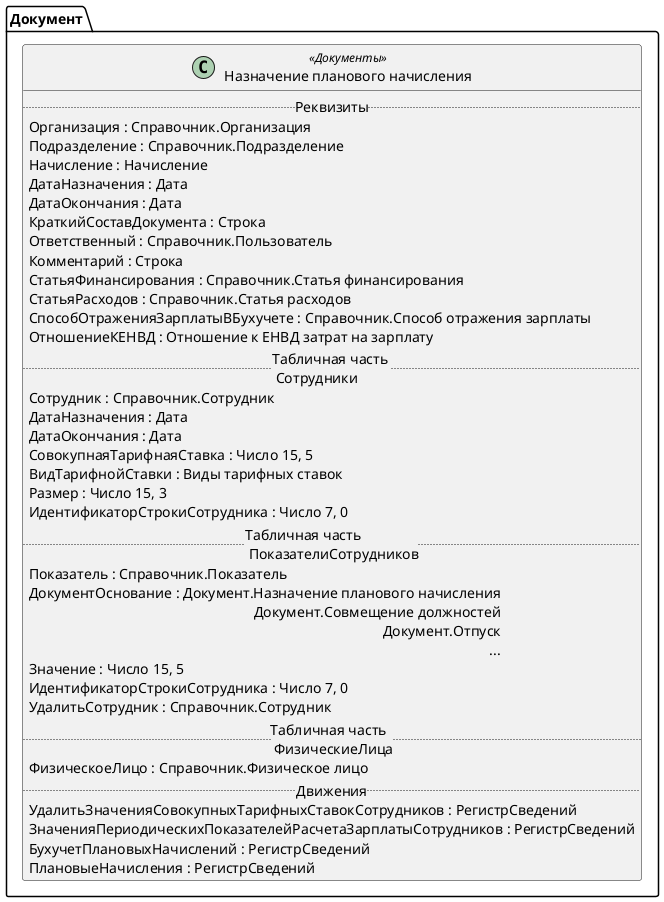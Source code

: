 ﻿@startuml НазначениеПлановогоНачисления
'!include templates.wsd
'..\include templates.wsd
class Документ.НазначениеПлановогоНачисления as "Назначение планового начисления" <<Документы>>
{
..Реквизиты..
Организация : Справочник.Организация
Подразделение : Справочник.Подразделение
Начисление : Начисление
ДатаНазначения : Дата
ДатаОкончания : Дата
КраткийСоставДокумента : Строка
Ответственный : Справочник.Пользователь
Комментарий : Строка
СтатьяФинансирования : Справочник.Статья финансирования
СтатьяРасходов : Справочник.Статья расходов
СпособОтраженияЗарплатыВБухучете : Справочник.Способ отражения зарплаты
ОтношениеКЕНВД : Отношение к ЕНВД затрат на зарплату
..Табличная часть \n Сотрудники..
Сотрудник : Справочник.Сотрудник
ДатаНазначения : Дата
ДатаОкончания : Дата
СовокупнаяТарифнаяСтавка : Число 15, 5
ВидТарифнойСтавки : Виды тарифных ставок
Размер : Число 15, 3
ИдентификаторСтрокиСотрудника : Число 7, 0
..Табличная часть \n ПоказателиСотрудников..
Показатель : Справочник.Показатель
ДокументОснование : Документ.Назначение планового начисления\rДокумент.Совмещение должностей\rДокумент.Отпуск\r...
Значение : Число 15, 5
ИдентификаторСтрокиСотрудника : Число 7, 0
УдалитьСотрудник : Справочник.Сотрудник
..Табличная часть \n ФизическиеЛица..
ФизическоеЛицо : Справочник.Физическое лицо
..Движения..
УдалитьЗначенияСовокупныхТарифныхСтавокСотрудников : РегистрСведений
ЗначенияПериодическихПоказателейРасчетаЗарплатыСотрудников : РегистрСведений
БухучетПлановыхНачислений : РегистрСведений
ПлановыеНачисления : РегистрСведений
}
@enduml

